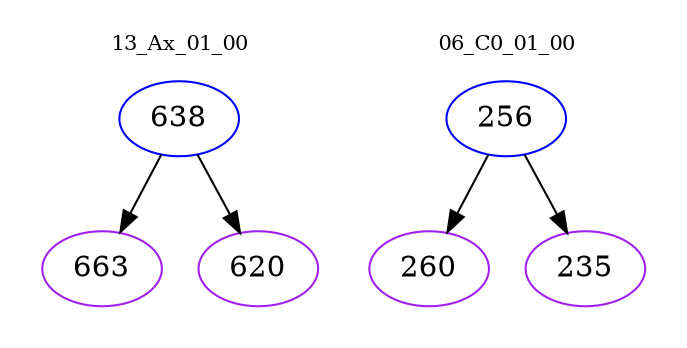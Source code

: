 digraph{
subgraph cluster_0 {
color = white
label = "13_Ax_01_00";
fontsize=10;
T0_638 [label="638", color="blue"]
T0_638 -> T0_663 [color="black"]
T0_663 [label="663", color="purple"]
T0_638 -> T0_620 [color="black"]
T0_620 [label="620", color="purple"]
}
subgraph cluster_1 {
color = white
label = "06_C0_01_00";
fontsize=10;
T1_256 [label="256", color="blue"]
T1_256 -> T1_260 [color="black"]
T1_260 [label="260", color="purple"]
T1_256 -> T1_235 [color="black"]
T1_235 [label="235", color="purple"]
}
}

